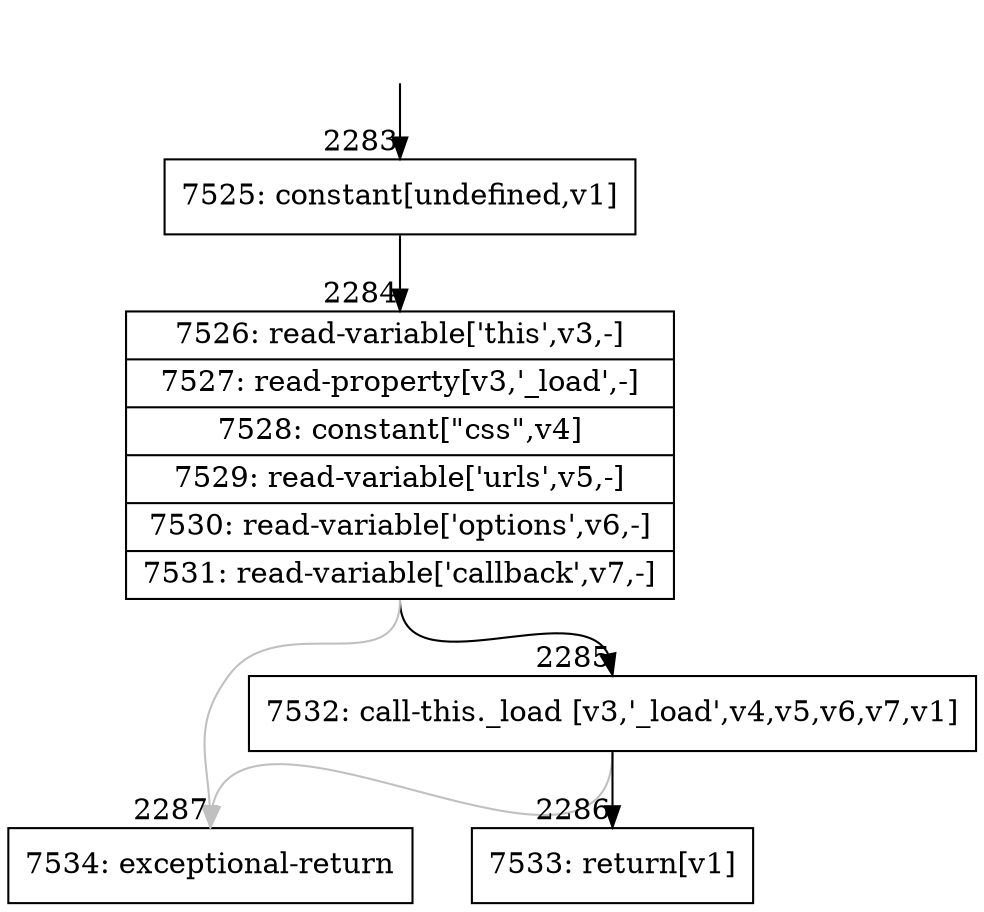 digraph {
rankdir="TD"
BB_entry111[shape=none,label=""];
BB_entry111 -> BB2283 [tailport=s, headport=n, headlabel="    2283"]
BB2283 [shape=record label="{7525: constant[undefined,v1]}" ] 
BB2283 -> BB2284 [tailport=s, headport=n, headlabel="      2284"]
BB2284 [shape=record label="{7526: read-variable['this',v3,-]|7527: read-property[v3,'_load',-]|7528: constant[\"css\",v4]|7529: read-variable['urls',v5,-]|7530: read-variable['options',v6,-]|7531: read-variable['callback',v7,-]}" ] 
BB2284 -> BB2285 [tailport=s, headport=n, headlabel="      2285"]
BB2284 -> BB2287 [tailport=s, headport=n, color=gray, headlabel="      2287"]
BB2285 [shape=record label="{7532: call-this._load [v3,'_load',v4,v5,v6,v7,v1]}" ] 
BB2285 -> BB2286 [tailport=s, headport=n, headlabel="      2286"]
BB2285 -> BB2287 [tailport=s, headport=n, color=gray]
BB2286 [shape=record label="{7533: return[v1]}" ] 
BB2287 [shape=record label="{7534: exceptional-return}" ] 
//#$~ 3919
}
